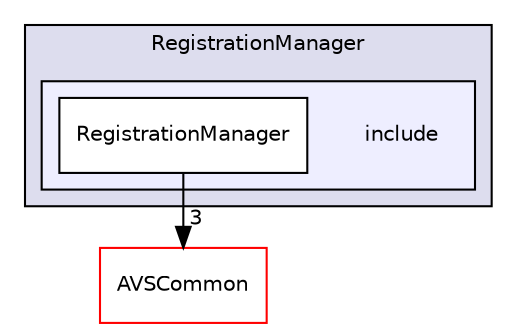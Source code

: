 digraph "/workplace/avs-device-sdk/RegistrationManager/include" {
  compound=true
  node [ fontsize="10", fontname="Helvetica"];
  edge [ labelfontsize="10", labelfontname="Helvetica"];
  subgraph clusterdir_b14333b5607b47fe7356eaa790107bd3 {
    graph [ bgcolor="#ddddee", pencolor="black", label="RegistrationManager" fontname="Helvetica", fontsize="10", URL="dir_b14333b5607b47fe7356eaa790107bd3.html"]
  subgraph clusterdir_82c30e042dc7afd8546dd92e314e84ca {
    graph [ bgcolor="#eeeeff", pencolor="black", label="" URL="dir_82c30e042dc7afd8546dd92e314e84ca.html"];
    dir_82c30e042dc7afd8546dd92e314e84ca [shape=plaintext label="include"];
    dir_6a568f4c47ff8f5c05d806b725a69572 [shape=box label="RegistrationManager" color="black" fillcolor="white" style="filled" URL="dir_6a568f4c47ff8f5c05d806b725a69572.html"];
  }
  }
  dir_13e65effb2bde530b17b3d5eefcd0266 [shape=box label="AVSCommon" fillcolor="white" style="filled" color="red" URL="dir_13e65effb2bde530b17b3d5eefcd0266.html"];
  dir_6a568f4c47ff8f5c05d806b725a69572->dir_13e65effb2bde530b17b3d5eefcd0266 [headlabel="3", labeldistance=1.5 headhref="dir_000273_000015.html"];
}
